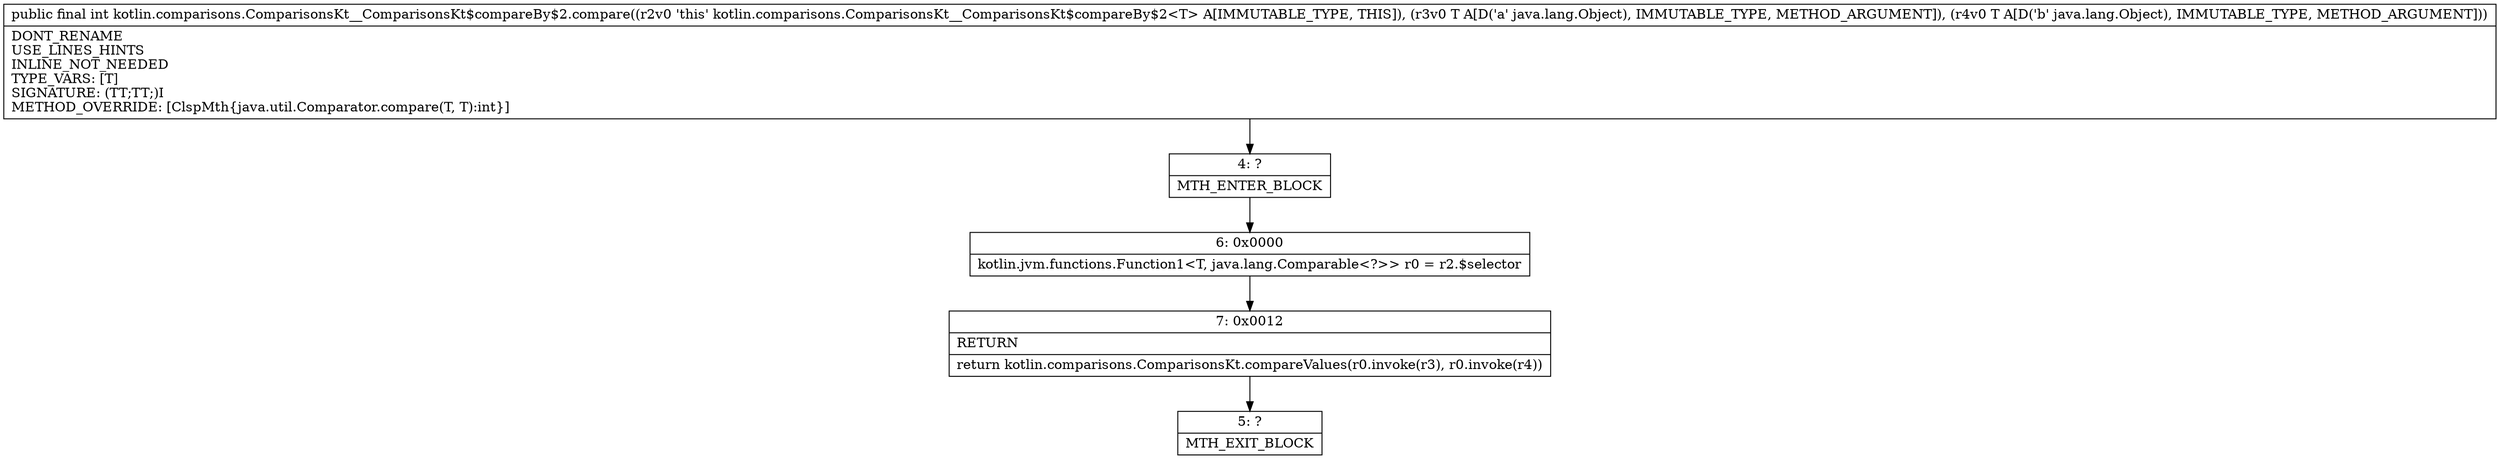 digraph "CFG forkotlin.comparisons.ComparisonsKt__ComparisonsKt$compareBy$2.compare(Ljava\/lang\/Object;Ljava\/lang\/Object;)I" {
Node_4 [shape=record,label="{4\:\ ?|MTH_ENTER_BLOCK\l}"];
Node_6 [shape=record,label="{6\:\ 0x0000|kotlin.jvm.functions.Function1\<T, java.lang.Comparable\<?\>\> r0 = r2.$selector\l}"];
Node_7 [shape=record,label="{7\:\ 0x0012|RETURN\l|return kotlin.comparisons.ComparisonsKt.compareValues(r0.invoke(r3), r0.invoke(r4))\l}"];
Node_5 [shape=record,label="{5\:\ ?|MTH_EXIT_BLOCK\l}"];
MethodNode[shape=record,label="{public final int kotlin.comparisons.ComparisonsKt__ComparisonsKt$compareBy$2.compare((r2v0 'this' kotlin.comparisons.ComparisonsKt__ComparisonsKt$compareBy$2\<T\> A[IMMUTABLE_TYPE, THIS]), (r3v0 T A[D('a' java.lang.Object), IMMUTABLE_TYPE, METHOD_ARGUMENT]), (r4v0 T A[D('b' java.lang.Object), IMMUTABLE_TYPE, METHOD_ARGUMENT]))  | DONT_RENAME\lUSE_LINES_HINTS\lINLINE_NOT_NEEDED\lTYPE_VARS: [T]\lSIGNATURE: (TT;TT;)I\lMETHOD_OVERRIDE: [ClspMth\{java.util.Comparator.compare(T, T):int\}]\l}"];
MethodNode -> Node_4;Node_4 -> Node_6;
Node_6 -> Node_7;
Node_7 -> Node_5;
}

